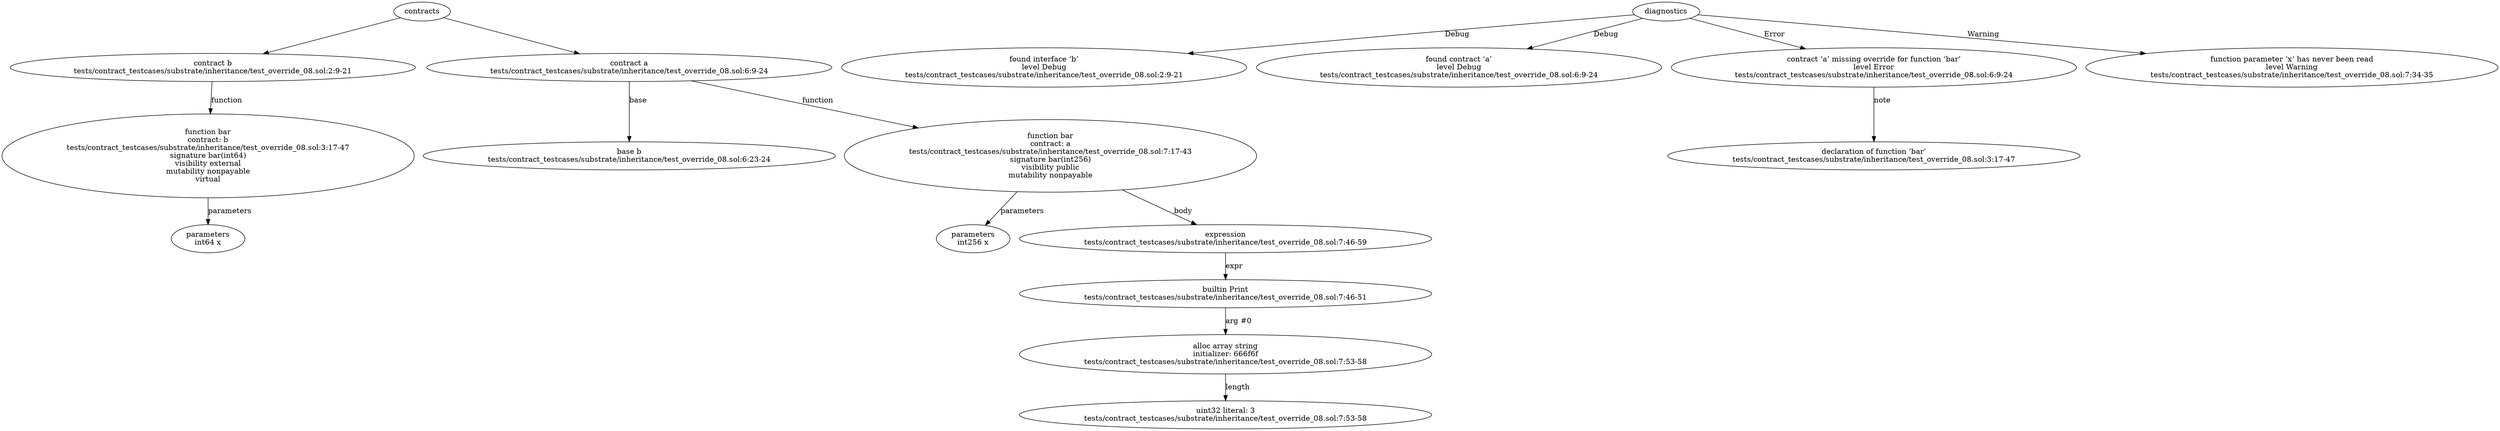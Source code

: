 strict digraph "tests/contract_testcases/substrate/inheritance/test_override_08.sol" {
	contract [label="contract b\ntests/contract_testcases/substrate/inheritance/test_override_08.sol:2:9-21"]
	bar [label="function bar\ncontract: b\ntests/contract_testcases/substrate/inheritance/test_override_08.sol:3:17-47\nsignature bar(int64)\nvisibility external\nmutability nonpayable\nvirtual"]
	parameters [label="parameters\nint64 x"]
	contract_4 [label="contract a\ntests/contract_testcases/substrate/inheritance/test_override_08.sol:6:9-24"]
	base [label="base b\ntests/contract_testcases/substrate/inheritance/test_override_08.sol:6:23-24"]
	bar_6 [label="function bar\ncontract: a\ntests/contract_testcases/substrate/inheritance/test_override_08.sol:7:17-43\nsignature bar(int256)\nvisibility public\nmutability nonpayable"]
	parameters_7 [label="parameters\nint256 x"]
	expr [label="expression\ntests/contract_testcases/substrate/inheritance/test_override_08.sol:7:46-59"]
	builtins [label="builtin Print\ntests/contract_testcases/substrate/inheritance/test_override_08.sol:7:46-51"]
	alloc_array [label="alloc array string\ninitializer: 666f6f\ntests/contract_testcases/substrate/inheritance/test_override_08.sol:7:53-58"]
	number_literal [label="uint32 literal: 3\ntests/contract_testcases/substrate/inheritance/test_override_08.sol:7:53-58"]
	diagnostic [label="found interface ‘b’\nlevel Debug\ntests/contract_testcases/substrate/inheritance/test_override_08.sol:2:9-21"]
	diagnostic_14 [label="found contract ‘a’\nlevel Debug\ntests/contract_testcases/substrate/inheritance/test_override_08.sol:6:9-24"]
	diagnostic_15 [label="contract ‘a’ missing override for function ‘bar’\nlevel Error\ntests/contract_testcases/substrate/inheritance/test_override_08.sol:6:9-24"]
	note [label="declaration of function ‘bar’\ntests/contract_testcases/substrate/inheritance/test_override_08.sol:3:17-47"]
	diagnostic_17 [label="function parameter ‘x‘ has never been read\nlevel Warning\ntests/contract_testcases/substrate/inheritance/test_override_08.sol:7:34-35"]
	contracts -> contract
	contract -> bar [label="function"]
	bar -> parameters [label="parameters"]
	contracts -> contract_4
	contract_4 -> base [label="base"]
	contract_4 -> bar_6 [label="function"]
	bar_6 -> parameters_7 [label="parameters"]
	bar_6 -> expr [label="body"]
	expr -> builtins [label="expr"]
	builtins -> alloc_array [label="arg #0"]
	alloc_array -> number_literal [label="length"]
	diagnostics -> diagnostic [label="Debug"]
	diagnostics -> diagnostic_14 [label="Debug"]
	diagnostics -> diagnostic_15 [label="Error"]
	diagnostic_15 -> note [label="note"]
	diagnostics -> diagnostic_17 [label="Warning"]
}
